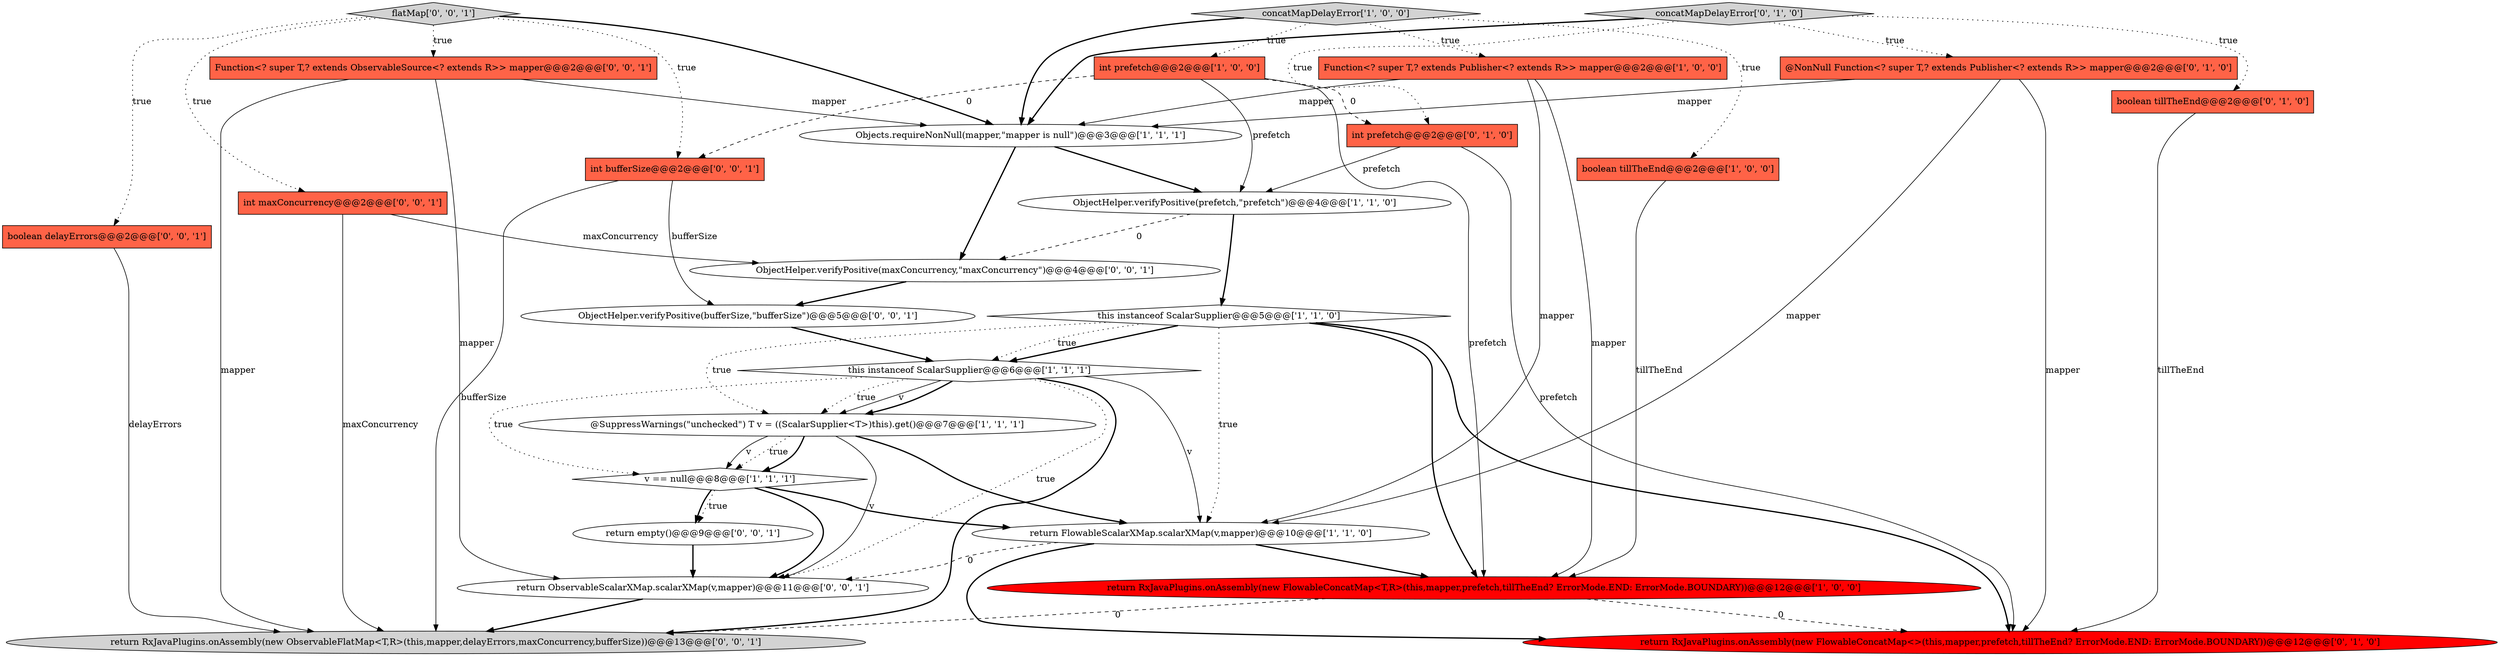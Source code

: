 digraph {
25 [style = filled, label = "return RxJavaPlugins.onAssembly(new ObservableFlatMap<T,R>(this,mapper,delayErrors,maxConcurrency,bufferSize))@@@13@@@['0', '0', '1']", fillcolor = lightgray, shape = ellipse image = "AAA0AAABBB3BBB"];
15 [style = filled, label = "@NonNull Function<? super T,? extends Publisher<? extends R>> mapper@@@2@@@['0', '1', '0']", fillcolor = tomato, shape = box image = "AAA0AAABBB2BBB"];
22 [style = filled, label = "flatMap['0', '0', '1']", fillcolor = lightgray, shape = diamond image = "AAA0AAABBB3BBB"];
26 [style = filled, label = "return empty()@@@9@@@['0', '0', '1']", fillcolor = white, shape = ellipse image = "AAA0AAABBB3BBB"];
17 [style = filled, label = "Function<? super T,? extends ObservableSource<? extends R>> mapper@@@2@@@['0', '0', '1']", fillcolor = tomato, shape = box image = "AAA0AAABBB3BBB"];
7 [style = filled, label = "Objects.requireNonNull(mapper,\"mapper is null\")@@@3@@@['1', '1', '1']", fillcolor = white, shape = ellipse image = "AAA0AAABBB1BBB"];
1 [style = filled, label = "this instanceof ScalarSupplier@@@5@@@['1', '1', '0']", fillcolor = white, shape = diamond image = "AAA0AAABBB1BBB"];
0 [style = filled, label = "concatMapDelayError['1', '0', '0']", fillcolor = lightgray, shape = diamond image = "AAA0AAABBB1BBB"];
5 [style = filled, label = "Function<? super T,? extends Publisher<? extends R>> mapper@@@2@@@['1', '0', '0']", fillcolor = tomato, shape = box image = "AAA0AAABBB1BBB"];
9 [style = filled, label = "return RxJavaPlugins.onAssembly(new FlowableConcatMap<T,R>(this,mapper,prefetch,tillTheEnd? ErrorMode.END: ErrorMode.BOUNDARY))@@@12@@@['1', '0', '0']", fillcolor = red, shape = ellipse image = "AAA1AAABBB1BBB"];
8 [style = filled, label = "v == null@@@8@@@['1', '1', '1']", fillcolor = white, shape = diamond image = "AAA0AAABBB1BBB"];
12 [style = filled, label = "return RxJavaPlugins.onAssembly(new FlowableConcatMap<>(this,mapper,prefetch,tillTheEnd? ErrorMode.END: ErrorMode.BOUNDARY))@@@12@@@['0', '1', '0']", fillcolor = red, shape = ellipse image = "AAA1AAABBB2BBB"];
18 [style = filled, label = "int maxConcurrency@@@2@@@['0', '0', '1']", fillcolor = tomato, shape = box image = "AAA0AAABBB3BBB"];
13 [style = filled, label = "concatMapDelayError['0', '1', '0']", fillcolor = lightgray, shape = diamond image = "AAA0AAABBB2BBB"];
3 [style = filled, label = "ObjectHelper.verifyPositive(prefetch,\"prefetch\")@@@4@@@['1', '1', '0']", fillcolor = white, shape = ellipse image = "AAA0AAABBB1BBB"];
20 [style = filled, label = "return ObservableScalarXMap.scalarXMap(v,mapper)@@@11@@@['0', '0', '1']", fillcolor = white, shape = ellipse image = "AAA0AAABBB3BBB"];
24 [style = filled, label = "ObjectHelper.verifyPositive(maxConcurrency,\"maxConcurrency\")@@@4@@@['0', '0', '1']", fillcolor = white, shape = ellipse image = "AAA0AAABBB3BBB"];
19 [style = filled, label = "ObjectHelper.verifyPositive(bufferSize,\"bufferSize\")@@@5@@@['0', '0', '1']", fillcolor = white, shape = ellipse image = "AAA0AAABBB3BBB"];
6 [style = filled, label = "boolean tillTheEnd@@@2@@@['1', '0', '0']", fillcolor = tomato, shape = box image = "AAA0AAABBB1BBB"];
14 [style = filled, label = "boolean tillTheEnd@@@2@@@['0', '1', '0']", fillcolor = tomato, shape = box image = "AAA0AAABBB2BBB"];
16 [style = filled, label = "int prefetch@@@2@@@['0', '1', '0']", fillcolor = tomato, shape = box image = "AAA1AAABBB2BBB"];
23 [style = filled, label = "int bufferSize@@@2@@@['0', '0', '1']", fillcolor = tomato, shape = box image = "AAA0AAABBB3BBB"];
21 [style = filled, label = "boolean delayErrors@@@2@@@['0', '0', '1']", fillcolor = tomato, shape = box image = "AAA0AAABBB3BBB"];
10 [style = filled, label = "int prefetch@@@2@@@['1', '0', '0']", fillcolor = tomato, shape = box image = "AAA1AAABBB1BBB"];
2 [style = filled, label = "@SuppressWarnings(\"unchecked\") T v = ((ScalarSupplier<T>)this).get()@@@7@@@['1', '1', '1']", fillcolor = white, shape = ellipse image = "AAA0AAABBB1BBB"];
11 [style = filled, label = "return FlowableScalarXMap.scalarXMap(v,mapper)@@@10@@@['1', '1', '0']", fillcolor = white, shape = ellipse image = "AAA0AAABBB1BBB"];
4 [style = filled, label = "this instanceof ScalarSupplier@@@6@@@['1', '1', '1']", fillcolor = white, shape = diamond image = "AAA0AAABBB1BBB"];
22->21 [style = dotted, label="true"];
15->7 [style = solid, label="mapper"];
13->16 [style = dotted, label="true"];
1->4 [style = bold, label=""];
8->26 [style = dotted, label="true"];
5->9 [style = solid, label="mapper"];
4->2 [style = solid, label="v"];
2->8 [style = solid, label="v"];
24->19 [style = bold, label=""];
3->1 [style = bold, label=""];
4->25 [style = bold, label=""];
16->3 [style = solid, label="prefetch"];
2->8 [style = dotted, label="true"];
0->5 [style = dotted, label="true"];
10->9 [style = solid, label="prefetch"];
0->10 [style = dotted, label="true"];
22->23 [style = dotted, label="true"];
1->11 [style = dotted, label="true"];
3->24 [style = dashed, label="0"];
4->20 [style = dotted, label="true"];
4->8 [style = dotted, label="true"];
5->11 [style = solid, label="mapper"];
14->12 [style = solid, label="tillTheEnd"];
5->7 [style = solid, label="mapper"];
21->25 [style = solid, label="delayErrors"];
16->12 [style = solid, label="prefetch"];
6->9 [style = solid, label="tillTheEnd"];
10->3 [style = solid, label="prefetch"];
4->2 [style = bold, label=""];
11->12 [style = bold, label=""];
26->20 [style = bold, label=""];
1->4 [style = dotted, label="true"];
11->9 [style = bold, label=""];
0->6 [style = dotted, label="true"];
20->25 [style = bold, label=""];
22->7 [style = bold, label=""];
7->3 [style = bold, label=""];
1->9 [style = bold, label=""];
4->2 [style = dotted, label="true"];
0->7 [style = bold, label=""];
15->12 [style = solid, label="mapper"];
7->24 [style = bold, label=""];
17->25 [style = solid, label="mapper"];
8->20 [style = bold, label=""];
17->7 [style = solid, label="mapper"];
13->7 [style = bold, label=""];
22->18 [style = dotted, label="true"];
9->25 [style = dashed, label="0"];
2->20 [style = solid, label="v"];
1->12 [style = bold, label=""];
22->17 [style = dotted, label="true"];
13->15 [style = dotted, label="true"];
9->12 [style = dashed, label="0"];
19->4 [style = bold, label=""];
10->16 [style = dashed, label="0"];
11->20 [style = dashed, label="0"];
23->25 [style = solid, label="bufferSize"];
18->24 [style = solid, label="maxConcurrency"];
23->19 [style = solid, label="bufferSize"];
1->2 [style = dotted, label="true"];
13->14 [style = dotted, label="true"];
8->11 [style = bold, label=""];
10->23 [style = dashed, label="0"];
15->11 [style = solid, label="mapper"];
4->11 [style = solid, label="v"];
18->25 [style = solid, label="maxConcurrency"];
17->20 [style = solid, label="mapper"];
2->11 [style = bold, label=""];
2->8 [style = bold, label=""];
8->26 [style = bold, label=""];
}
